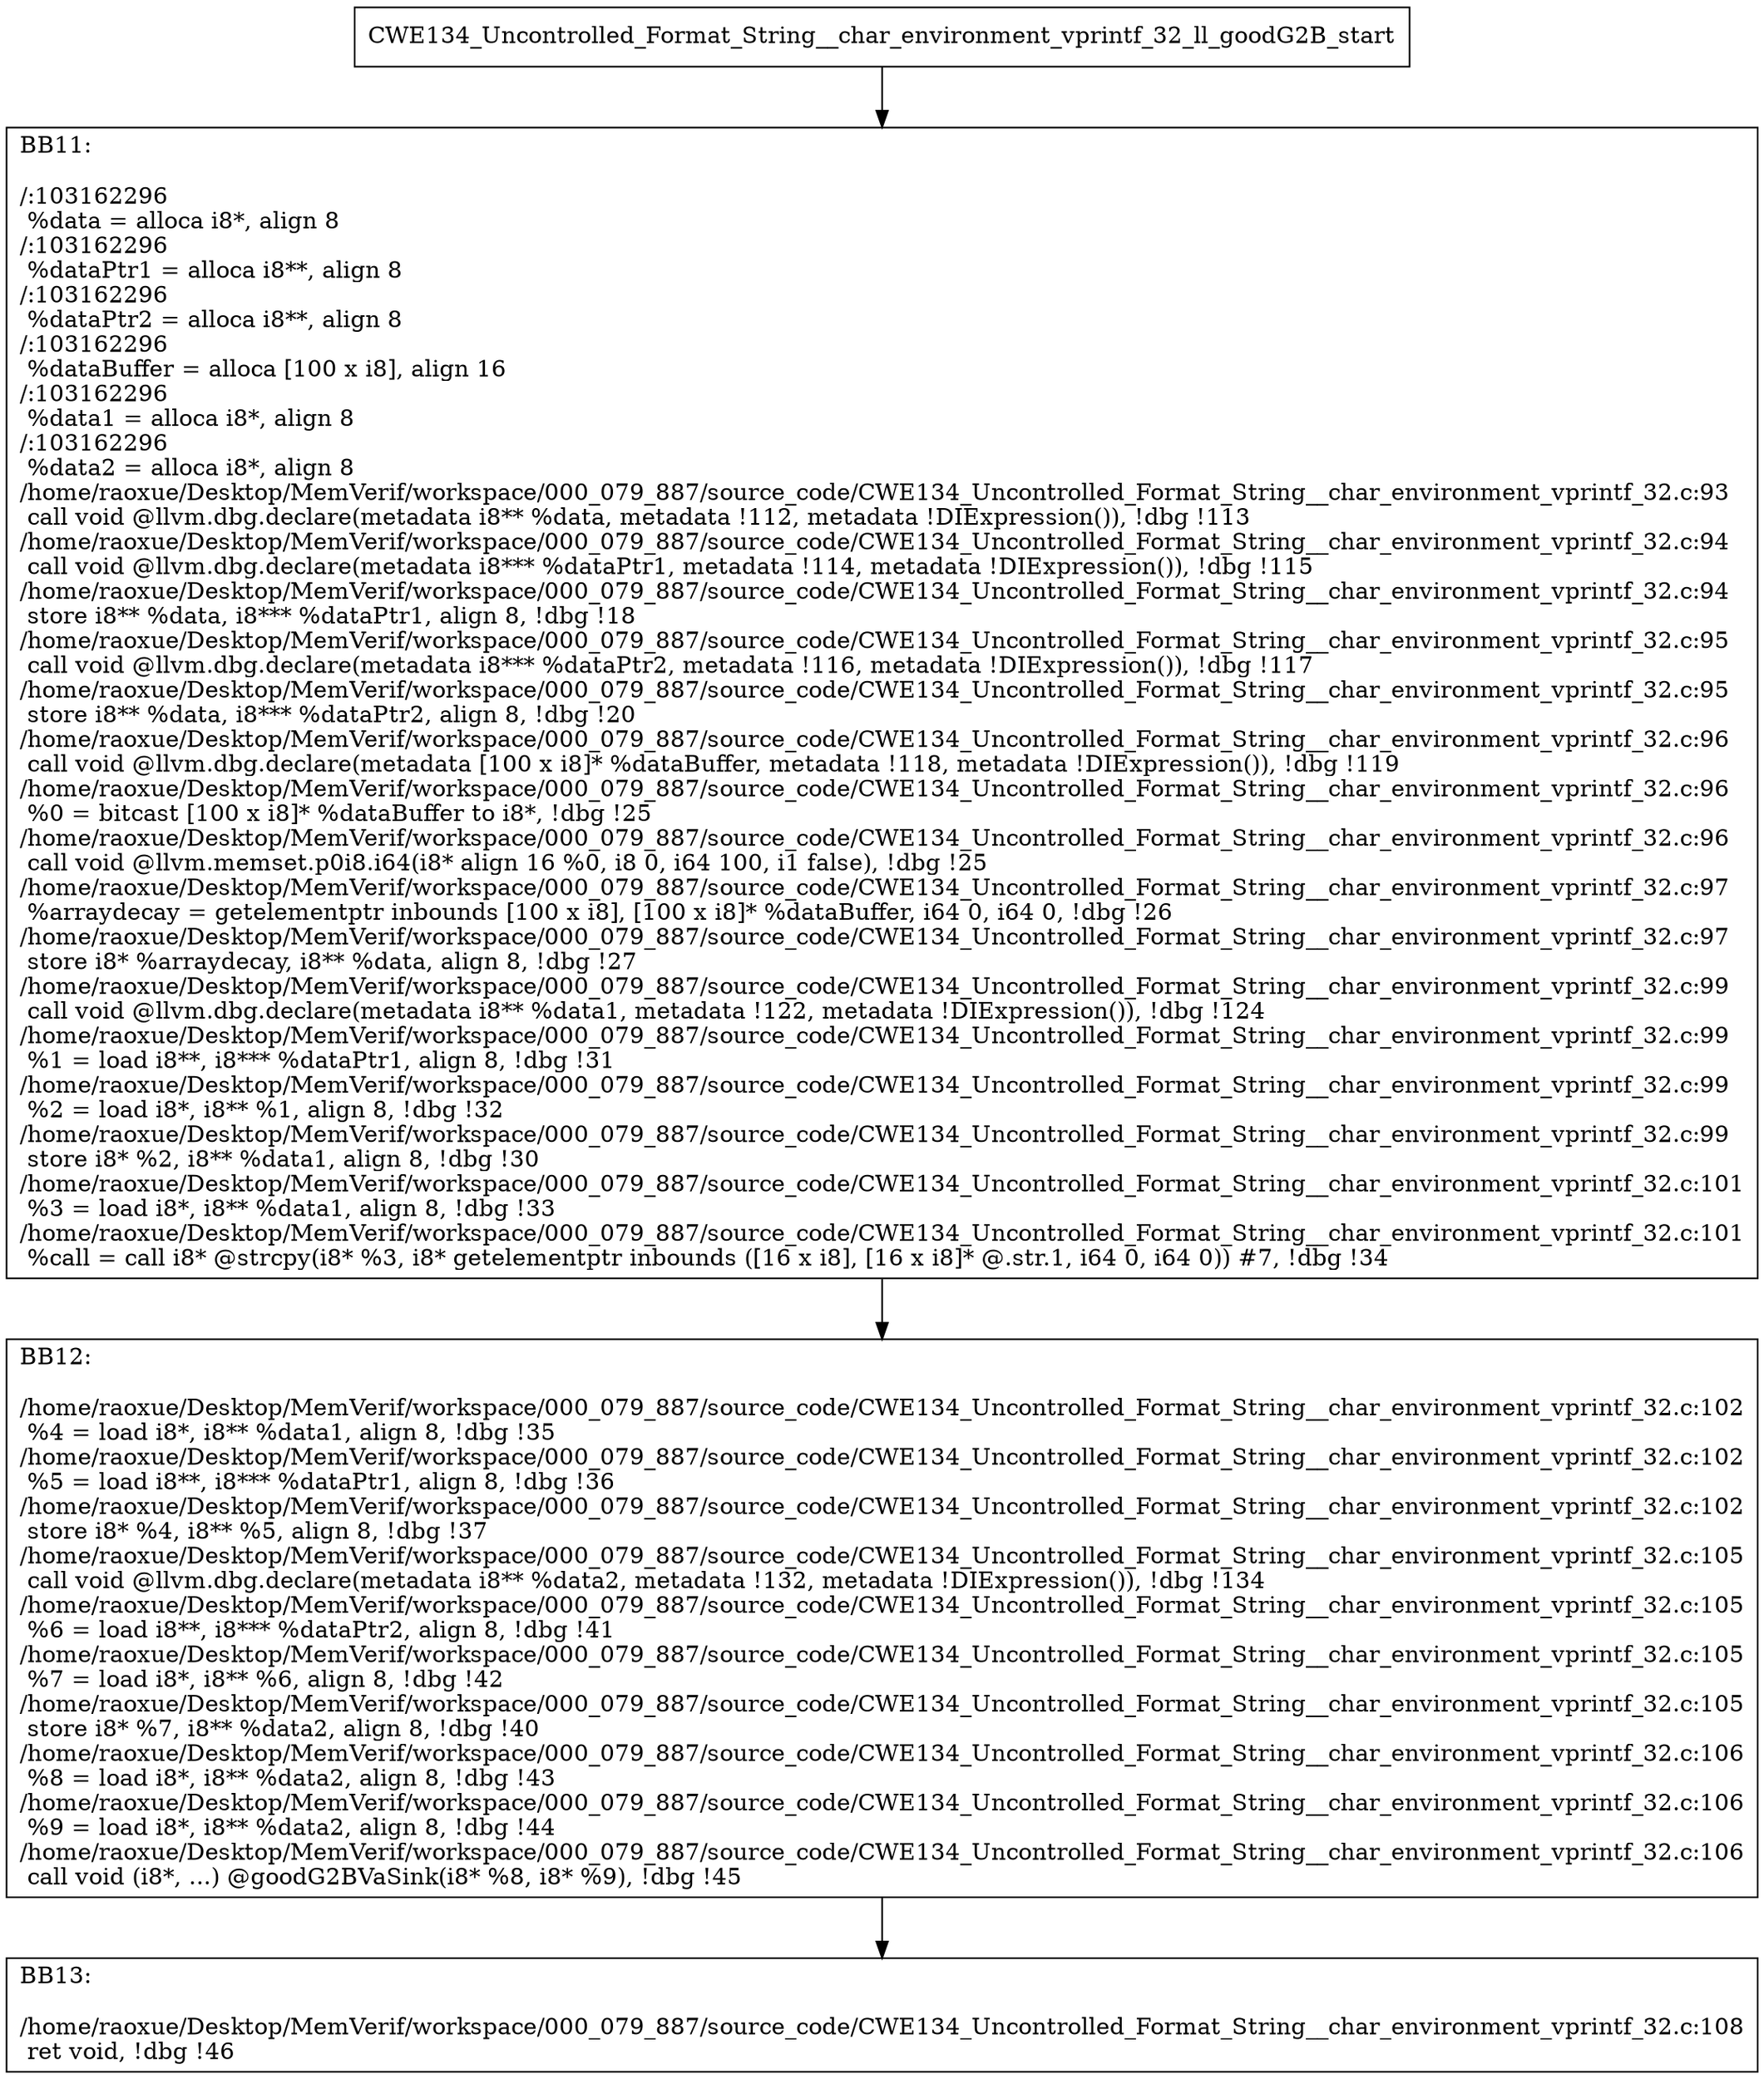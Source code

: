 digraph "CFG for'CWE134_Uncontrolled_Format_String__char_environment_vprintf_32_ll_goodG2B' function" {
	BBCWE134_Uncontrolled_Format_String__char_environment_vprintf_32_ll_goodG2B_start[shape=record,label="{CWE134_Uncontrolled_Format_String__char_environment_vprintf_32_ll_goodG2B_start}"];
	BBCWE134_Uncontrolled_Format_String__char_environment_vprintf_32_ll_goodG2B_start-> CWE134_Uncontrolled_Format_String__char_environment_vprintf_32_ll_goodG2BBB11;
	CWE134_Uncontrolled_Format_String__char_environment_vprintf_32_ll_goodG2BBB11 [shape=record, label="{BB11:\l\l/:103162296\l
  %data = alloca i8*, align 8\l
/:103162296\l
  %dataPtr1 = alloca i8**, align 8\l
/:103162296\l
  %dataPtr2 = alloca i8**, align 8\l
/:103162296\l
  %dataBuffer = alloca [100 x i8], align 16\l
/:103162296\l
  %data1 = alloca i8*, align 8\l
/:103162296\l
  %data2 = alloca i8*, align 8\l
/home/raoxue/Desktop/MemVerif/workspace/000_079_887/source_code/CWE134_Uncontrolled_Format_String__char_environment_vprintf_32.c:93\l
  call void @llvm.dbg.declare(metadata i8** %data, metadata !112, metadata !DIExpression()), !dbg !113\l
/home/raoxue/Desktop/MemVerif/workspace/000_079_887/source_code/CWE134_Uncontrolled_Format_String__char_environment_vprintf_32.c:94\l
  call void @llvm.dbg.declare(metadata i8*** %dataPtr1, metadata !114, metadata !DIExpression()), !dbg !115\l
/home/raoxue/Desktop/MemVerif/workspace/000_079_887/source_code/CWE134_Uncontrolled_Format_String__char_environment_vprintf_32.c:94\l
  store i8** %data, i8*** %dataPtr1, align 8, !dbg !18\l
/home/raoxue/Desktop/MemVerif/workspace/000_079_887/source_code/CWE134_Uncontrolled_Format_String__char_environment_vprintf_32.c:95\l
  call void @llvm.dbg.declare(metadata i8*** %dataPtr2, metadata !116, metadata !DIExpression()), !dbg !117\l
/home/raoxue/Desktop/MemVerif/workspace/000_079_887/source_code/CWE134_Uncontrolled_Format_String__char_environment_vprintf_32.c:95\l
  store i8** %data, i8*** %dataPtr2, align 8, !dbg !20\l
/home/raoxue/Desktop/MemVerif/workspace/000_079_887/source_code/CWE134_Uncontrolled_Format_String__char_environment_vprintf_32.c:96\l
  call void @llvm.dbg.declare(metadata [100 x i8]* %dataBuffer, metadata !118, metadata !DIExpression()), !dbg !119\l
/home/raoxue/Desktop/MemVerif/workspace/000_079_887/source_code/CWE134_Uncontrolled_Format_String__char_environment_vprintf_32.c:96\l
  %0 = bitcast [100 x i8]* %dataBuffer to i8*, !dbg !25\l
/home/raoxue/Desktop/MemVerif/workspace/000_079_887/source_code/CWE134_Uncontrolled_Format_String__char_environment_vprintf_32.c:96\l
  call void @llvm.memset.p0i8.i64(i8* align 16 %0, i8 0, i64 100, i1 false), !dbg !25\l
/home/raoxue/Desktop/MemVerif/workspace/000_079_887/source_code/CWE134_Uncontrolled_Format_String__char_environment_vprintf_32.c:97\l
  %arraydecay = getelementptr inbounds [100 x i8], [100 x i8]* %dataBuffer, i64 0, i64 0, !dbg !26\l
/home/raoxue/Desktop/MemVerif/workspace/000_079_887/source_code/CWE134_Uncontrolled_Format_String__char_environment_vprintf_32.c:97\l
  store i8* %arraydecay, i8** %data, align 8, !dbg !27\l
/home/raoxue/Desktop/MemVerif/workspace/000_079_887/source_code/CWE134_Uncontrolled_Format_String__char_environment_vprintf_32.c:99\l
  call void @llvm.dbg.declare(metadata i8** %data1, metadata !122, metadata !DIExpression()), !dbg !124\l
/home/raoxue/Desktop/MemVerif/workspace/000_079_887/source_code/CWE134_Uncontrolled_Format_String__char_environment_vprintf_32.c:99\l
  %1 = load i8**, i8*** %dataPtr1, align 8, !dbg !31\l
/home/raoxue/Desktop/MemVerif/workspace/000_079_887/source_code/CWE134_Uncontrolled_Format_String__char_environment_vprintf_32.c:99\l
  %2 = load i8*, i8** %1, align 8, !dbg !32\l
/home/raoxue/Desktop/MemVerif/workspace/000_079_887/source_code/CWE134_Uncontrolled_Format_String__char_environment_vprintf_32.c:99\l
  store i8* %2, i8** %data1, align 8, !dbg !30\l
/home/raoxue/Desktop/MemVerif/workspace/000_079_887/source_code/CWE134_Uncontrolled_Format_String__char_environment_vprintf_32.c:101\l
  %3 = load i8*, i8** %data1, align 8, !dbg !33\l
/home/raoxue/Desktop/MemVerif/workspace/000_079_887/source_code/CWE134_Uncontrolled_Format_String__char_environment_vprintf_32.c:101\l
  %call = call i8* @strcpy(i8* %3, i8* getelementptr inbounds ([16 x i8], [16 x i8]* @.str.1, i64 0, i64 0)) #7, !dbg !34\l
}"];
	CWE134_Uncontrolled_Format_String__char_environment_vprintf_32_ll_goodG2BBB11-> CWE134_Uncontrolled_Format_String__char_environment_vprintf_32_ll_goodG2BBB12;
	CWE134_Uncontrolled_Format_String__char_environment_vprintf_32_ll_goodG2BBB12 [shape=record, label="{BB12:\l\l/home/raoxue/Desktop/MemVerif/workspace/000_079_887/source_code/CWE134_Uncontrolled_Format_String__char_environment_vprintf_32.c:102\l
  %4 = load i8*, i8** %data1, align 8, !dbg !35\l
/home/raoxue/Desktop/MemVerif/workspace/000_079_887/source_code/CWE134_Uncontrolled_Format_String__char_environment_vprintf_32.c:102\l
  %5 = load i8**, i8*** %dataPtr1, align 8, !dbg !36\l
/home/raoxue/Desktop/MemVerif/workspace/000_079_887/source_code/CWE134_Uncontrolled_Format_String__char_environment_vprintf_32.c:102\l
  store i8* %4, i8** %5, align 8, !dbg !37\l
/home/raoxue/Desktop/MemVerif/workspace/000_079_887/source_code/CWE134_Uncontrolled_Format_String__char_environment_vprintf_32.c:105\l
  call void @llvm.dbg.declare(metadata i8** %data2, metadata !132, metadata !DIExpression()), !dbg !134\l
/home/raoxue/Desktop/MemVerif/workspace/000_079_887/source_code/CWE134_Uncontrolled_Format_String__char_environment_vprintf_32.c:105\l
  %6 = load i8**, i8*** %dataPtr2, align 8, !dbg !41\l
/home/raoxue/Desktop/MemVerif/workspace/000_079_887/source_code/CWE134_Uncontrolled_Format_String__char_environment_vprintf_32.c:105\l
  %7 = load i8*, i8** %6, align 8, !dbg !42\l
/home/raoxue/Desktop/MemVerif/workspace/000_079_887/source_code/CWE134_Uncontrolled_Format_String__char_environment_vprintf_32.c:105\l
  store i8* %7, i8** %data2, align 8, !dbg !40\l
/home/raoxue/Desktop/MemVerif/workspace/000_079_887/source_code/CWE134_Uncontrolled_Format_String__char_environment_vprintf_32.c:106\l
  %8 = load i8*, i8** %data2, align 8, !dbg !43\l
/home/raoxue/Desktop/MemVerif/workspace/000_079_887/source_code/CWE134_Uncontrolled_Format_String__char_environment_vprintf_32.c:106\l
  %9 = load i8*, i8** %data2, align 8, !dbg !44\l
/home/raoxue/Desktop/MemVerif/workspace/000_079_887/source_code/CWE134_Uncontrolled_Format_String__char_environment_vprintf_32.c:106\l
  call void (i8*, ...) @goodG2BVaSink(i8* %8, i8* %9), !dbg !45\l
}"];
	CWE134_Uncontrolled_Format_String__char_environment_vprintf_32_ll_goodG2BBB12-> CWE134_Uncontrolled_Format_String__char_environment_vprintf_32_ll_goodG2BBB13;
	CWE134_Uncontrolled_Format_String__char_environment_vprintf_32_ll_goodG2BBB13 [shape=record, label="{BB13:\l\l/home/raoxue/Desktop/MemVerif/workspace/000_079_887/source_code/CWE134_Uncontrolled_Format_String__char_environment_vprintf_32.c:108\l
  ret void, !dbg !46\l
}"];
}
